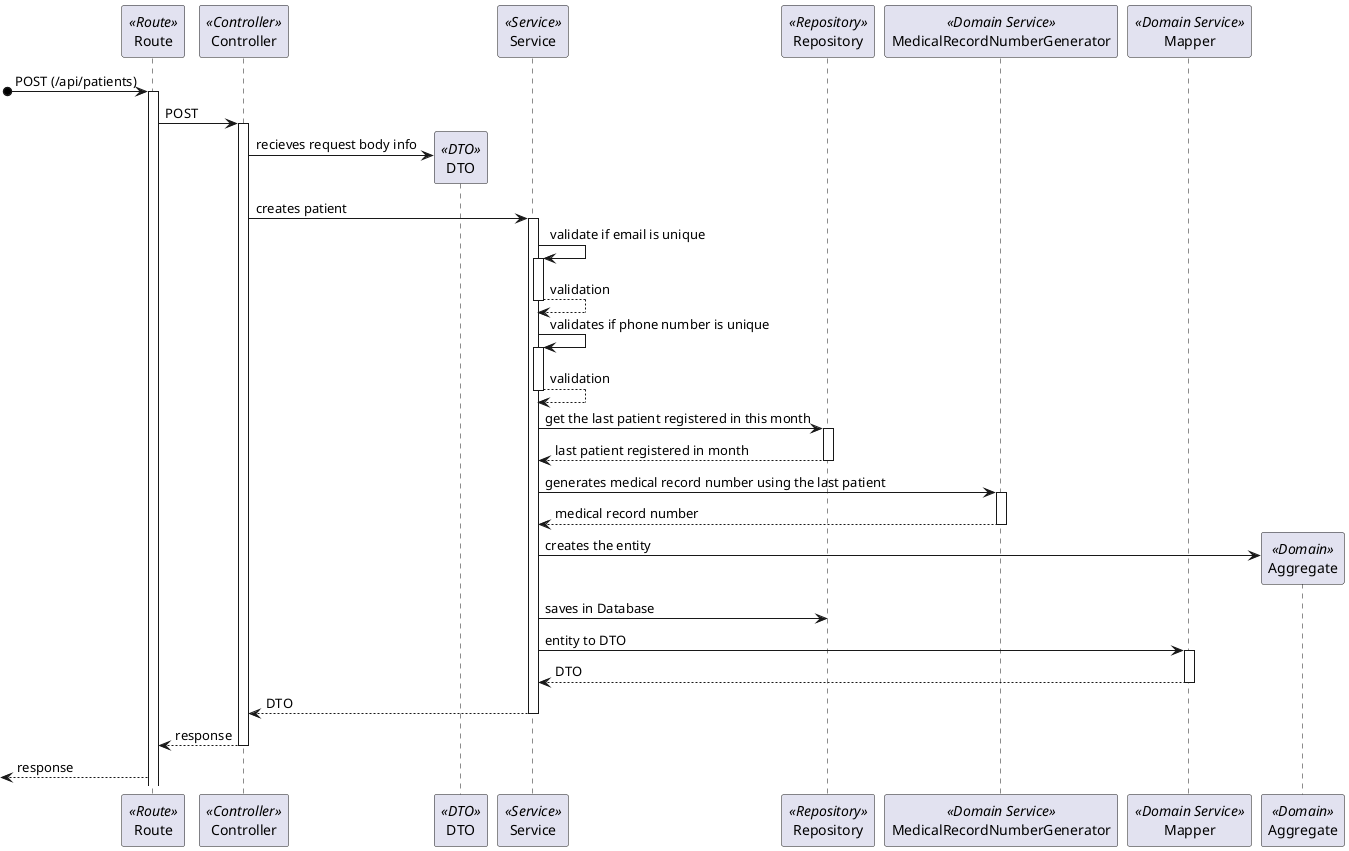 ```plantuml
@startuml Process_View
participant Route as Route <<Route>>
participant Controller as Controller <<Controller>>
participant DTO as DTO <<DTO>>
participant Service as Service <<Service>>
participant Repository as Repository <<Repository>>
participant MedicalRecordNumberGenerator as MedicalRecordNumberGenerator <<Domain Service>>
participant Mapper as Mapper <<Domain Service>>
participant Aggregate as Domain <<Domain>>
[o-> Route: POST (/api/patients)
activate Route
Route -> Controller : POST
activate Controller
Controller -> DTO** : recieves request body info
Controller -> Service : creates patient
activate Service
Service -> Service : validate if email is unique
activate Service
return validation
Service -> Service : validates if phone number is unique
activate Service
return validation
Service -> Repository : get the last patient registered in this month
activate Repository
return last patient registered in month
Service -> MedicalRecordNumberGenerator : generates medical record number using the last patient
activate MedicalRecordNumberGenerator
return medical record number
Service -> Domain** : creates the entity
Service -> Repository : saves in Database
Service -> Mapper : entity to DTO
activate Mapper
return DTO
return DTO
return response
<-- Route : response

@enduml
```